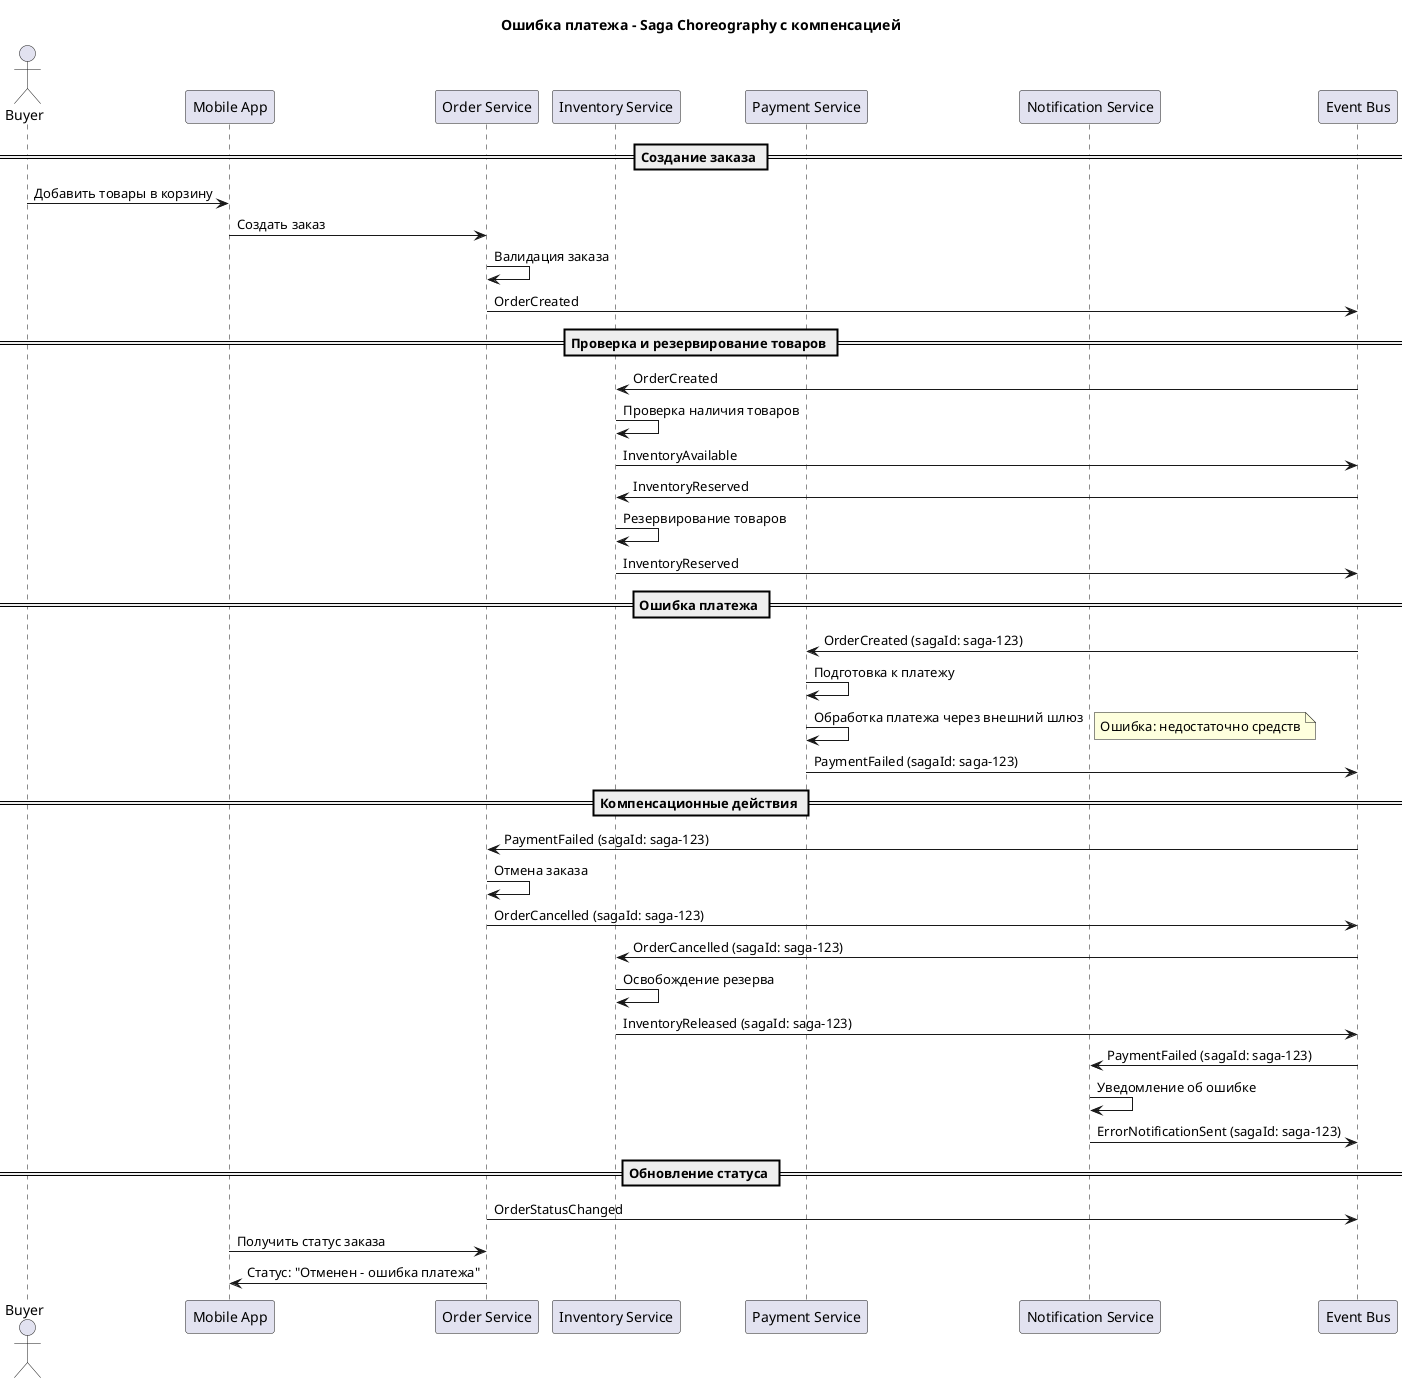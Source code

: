 @startuml Sequence_Payment_Failed
title Ошибка платежа - Saga Choreography с компенсацией

actor Buyer as B
participant "Mobile App" as MA
participant "Order Service" as OS
participant "Inventory Service" as IS
participant "Payment Service" as PS
participant "Notification Service" as NS
participant "Event Bus" as EB

== Создание заказа ==
B -> MA: Добавить товары в корзину
MA -> OS: Создать заказ
OS -> OS: Валидация заказа
OS -> EB: OrderCreated

== Проверка и резервирование товаров ==
EB -> IS: OrderCreated
IS -> IS: Проверка наличия товаров
IS -> EB: InventoryAvailable
EB -> IS: InventoryReserved
IS -> IS: Резервирование товаров
IS -> EB: InventoryReserved

== Ошибка платежа ==
EB -> PS: OrderCreated (sagaId: saga-123)
PS -> PS: Подготовка к платежу
PS -> PS: Обработка платежа через внешний шлюз
note right: Ошибка: недостаточно средств
PS -> EB: PaymentFailed (sagaId: saga-123)

== Компенсационные действия ==
EB -> OS: PaymentFailed (sagaId: saga-123)
OS -> OS: Отмена заказа
OS -> EB: OrderCancelled (sagaId: saga-123)

EB -> IS: OrderCancelled (sagaId: saga-123)
IS -> IS: Освобождение резерва
IS -> EB: InventoryReleased (sagaId: saga-123)

EB -> NS: PaymentFailed (sagaId: saga-123)
NS -> NS: Уведомление об ошибке
NS -> EB: ErrorNotificationSent (sagaId: saga-123)

== Обновление статуса ==
OS -> EB: OrderStatusChanged
MA -> OS: Получить статус заказа
OS -> MA: Статус: "Отменен - ошибка платежа"

@enduml
